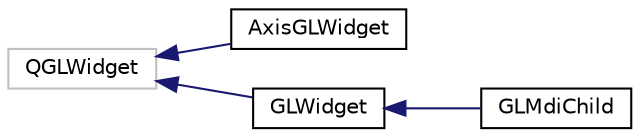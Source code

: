 digraph "Graphical Class Hierarchy"
{
  edge [fontname="Helvetica",fontsize="10",labelfontname="Helvetica",labelfontsize="10"];
  node [fontname="Helvetica",fontsize="10",shape=record];
  rankdir="LR";
  Node1 [label="QGLWidget",height=0.2,width=0.4,color="grey75", fillcolor="white", style="filled"];
  Node1 -> Node2 [dir="back",color="midnightblue",fontsize="10",style="solid",fontname="Helvetica"];
  Node2 [label="AxisGLWidget",height=0.2,width=0.4,color="black", fillcolor="white", style="filled",URL="$class_axis_g_l_widget.html"];
  Node1 -> Node3 [dir="back",color="midnightblue",fontsize="10",style="solid",fontname="Helvetica"];
  Node3 [label="GLWidget",height=0.2,width=0.4,color="black", fillcolor="white", style="filled",URL="$class_g_l_widget.html"];
  Node3 -> Node4 [dir="back",color="midnightblue",fontsize="10",style="solid",fontname="Helvetica"];
  Node4 [label="GLMdiChild",height=0.2,width=0.4,color="black", fillcolor="white", style="filled",URL="$class_g_l_mdi_child.html"];
}
